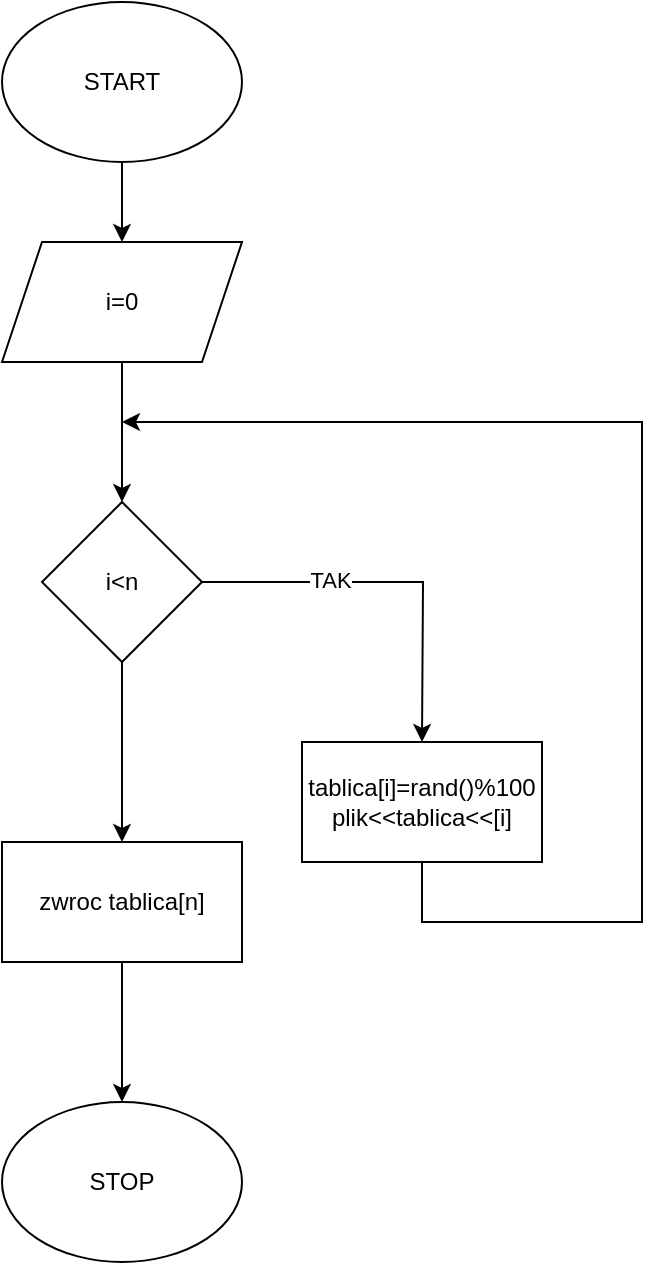 <mxfile version="14.1.9" type="device"><diagram id="C5RBs43oDa-KdzZeNtuy" name="Page-1"><mxGraphModel dx="876" dy="996" grid="1" gridSize="10" guides="1" tooltips="1" connect="1" arrows="1" fold="1" page="1" pageScale="1" pageWidth="827" pageHeight="1169" math="0" shadow="0"><root><mxCell id="WIyWlLk6GJQsqaUBKTNV-0"/><mxCell id="WIyWlLk6GJQsqaUBKTNV-1" parent="WIyWlLk6GJQsqaUBKTNV-0"/><mxCell id="tBJnzlJ6UfO6ElNYgbSP-4" value="" style="edgeStyle=orthogonalEdgeStyle;rounded=0;orthogonalLoop=1;jettySize=auto;html=1;" edge="1" parent="WIyWlLk6GJQsqaUBKTNV-1" source="tBJnzlJ6UfO6ElNYgbSP-0" target="tBJnzlJ6UfO6ElNYgbSP-3"><mxGeometry relative="1" as="geometry"/></mxCell><mxCell id="tBJnzlJ6UfO6ElNYgbSP-0" value="START" style="ellipse;whiteSpace=wrap;html=1;" vertex="1" parent="WIyWlLk6GJQsqaUBKTNV-1"><mxGeometry x="250" y="30" width="120" height="80" as="geometry"/></mxCell><mxCell id="tBJnzlJ6UfO6ElNYgbSP-6" value="" style="edgeStyle=orthogonalEdgeStyle;rounded=0;orthogonalLoop=1;jettySize=auto;html=1;" edge="1" parent="WIyWlLk6GJQsqaUBKTNV-1" source="tBJnzlJ6UfO6ElNYgbSP-3" target="tBJnzlJ6UfO6ElNYgbSP-5"><mxGeometry relative="1" as="geometry"/></mxCell><mxCell id="tBJnzlJ6UfO6ElNYgbSP-3" value="i=0" style="shape=parallelogram;perimeter=parallelogramPerimeter;whiteSpace=wrap;html=1;fixedSize=1;" vertex="1" parent="WIyWlLk6GJQsqaUBKTNV-1"><mxGeometry x="250" y="150" width="120" height="60" as="geometry"/></mxCell><mxCell id="tBJnzlJ6UfO6ElNYgbSP-7" style="edgeStyle=orthogonalEdgeStyle;rounded=0;orthogonalLoop=1;jettySize=auto;html=1;" edge="1" parent="WIyWlLk6GJQsqaUBKTNV-1" source="tBJnzlJ6UfO6ElNYgbSP-5"><mxGeometry relative="1" as="geometry"><mxPoint x="460" y="400" as="targetPoint"/></mxGeometry></mxCell><mxCell id="tBJnzlJ6UfO6ElNYgbSP-8" value="TAK" style="edgeLabel;html=1;align=center;verticalAlign=middle;resizable=0;points=[];" vertex="1" connectable="0" parent="tBJnzlJ6UfO6ElNYgbSP-7"><mxGeometry x="-0.329" y="1" relative="1" as="geometry"><mxPoint as="offset"/></mxGeometry></mxCell><mxCell id="tBJnzlJ6UfO6ElNYgbSP-12" value="" style="edgeStyle=orthogonalEdgeStyle;rounded=0;orthogonalLoop=1;jettySize=auto;html=1;" edge="1" parent="WIyWlLk6GJQsqaUBKTNV-1" source="tBJnzlJ6UfO6ElNYgbSP-5" target="tBJnzlJ6UfO6ElNYgbSP-11"><mxGeometry relative="1" as="geometry"/></mxCell><mxCell id="tBJnzlJ6UfO6ElNYgbSP-5" value="i&amp;lt;n" style="rhombus;whiteSpace=wrap;html=1;" vertex="1" parent="WIyWlLk6GJQsqaUBKTNV-1"><mxGeometry x="270" y="280" width="80" height="80" as="geometry"/></mxCell><mxCell id="tBJnzlJ6UfO6ElNYgbSP-10" style="edgeStyle=orthogonalEdgeStyle;rounded=0;orthogonalLoop=1;jettySize=auto;html=1;" edge="1" parent="WIyWlLk6GJQsqaUBKTNV-1" source="tBJnzlJ6UfO6ElNYgbSP-9"><mxGeometry relative="1" as="geometry"><mxPoint x="310" y="240" as="targetPoint"/><Array as="points"><mxPoint x="460" y="490"/><mxPoint x="570" y="490"/><mxPoint x="570" y="240"/></Array></mxGeometry></mxCell><mxCell id="tBJnzlJ6UfO6ElNYgbSP-9" value="tablica[i]=rand()%100&lt;br&gt;plik&amp;lt;&amp;lt;tablica&amp;lt;&amp;lt;[i]" style="rounded=0;whiteSpace=wrap;html=1;" vertex="1" parent="WIyWlLk6GJQsqaUBKTNV-1"><mxGeometry x="400" y="400" width="120" height="60" as="geometry"/></mxCell><mxCell id="tBJnzlJ6UfO6ElNYgbSP-14" value="" style="edgeStyle=orthogonalEdgeStyle;rounded=0;orthogonalLoop=1;jettySize=auto;html=1;" edge="1" parent="WIyWlLk6GJQsqaUBKTNV-1" source="tBJnzlJ6UfO6ElNYgbSP-11" target="tBJnzlJ6UfO6ElNYgbSP-13"><mxGeometry relative="1" as="geometry"/></mxCell><mxCell id="tBJnzlJ6UfO6ElNYgbSP-11" value="zwroc tablica[n]" style="whiteSpace=wrap;html=1;" vertex="1" parent="WIyWlLk6GJQsqaUBKTNV-1"><mxGeometry x="250" y="450" width="120" height="60" as="geometry"/></mxCell><mxCell id="tBJnzlJ6UfO6ElNYgbSP-13" value="STOP" style="ellipse;whiteSpace=wrap;html=1;" vertex="1" parent="WIyWlLk6GJQsqaUBKTNV-1"><mxGeometry x="250" y="580" width="120" height="80" as="geometry"/></mxCell></root></mxGraphModel></diagram></mxfile>